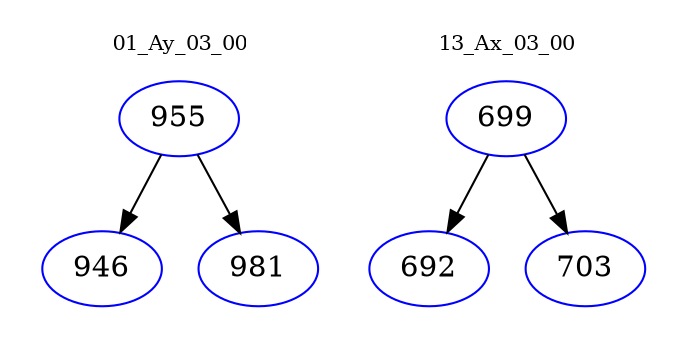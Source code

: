 digraph{
subgraph cluster_0 {
color = white
label = "01_Ay_03_00";
fontsize=10;
T0_955 [label="955", color="blue"]
T0_955 -> T0_946 [color="black"]
T0_946 [label="946", color="blue"]
T0_955 -> T0_981 [color="black"]
T0_981 [label="981", color="blue"]
}
subgraph cluster_1 {
color = white
label = "13_Ax_03_00";
fontsize=10;
T1_699 [label="699", color="blue"]
T1_699 -> T1_692 [color="black"]
T1_692 [label="692", color="blue"]
T1_699 -> T1_703 [color="black"]
T1_703 [label="703", color="blue"]
}
}
